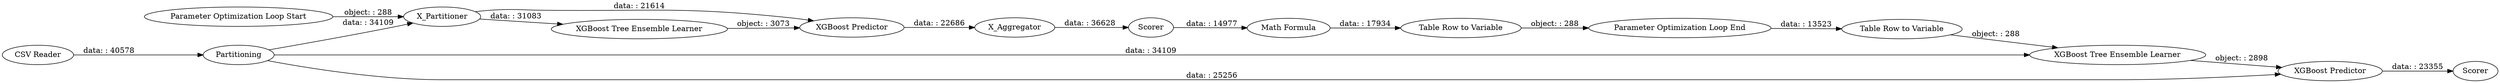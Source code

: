 digraph {
	"-8317358380419504109_1690" [label=Scorer]
	"-8317358380419504109_1667" [label="XGBoost Predictor"]
	"-8317358380419504109_1676" [label="XGBoost Tree Ensemble Learner"]
	"-8317358380419504109_1687" [label="Table Row to Variable"]
	"-8317358380419504109_1680" [label="XGBoost Tree Ensemble Learner"]
	"-8317358380419504109_1702" [label="Math Formula"]
	"-8317358380419504109_1677" [label=Scorer]
	"-8317358380419504109_1691" [label=X_Aggregator]
	"-8317358380419504109_1692" [label=X_Partitioner]
	"-8317358380419504109_1689" [label="CSV Reader"]
	"-8317358380419504109_1678" [label="XGBoost Predictor"]
	"-8317358380419504109_1670" [label="Table Row to Variable"]
	"-8317358380419504109_1673" [label="Parameter Optimization Loop Start"]
	"-8317358380419504109_1683" [label=Partitioning]
	"-8317358380419504109_1671" [label="Parameter Optimization Loop End"]
	"-8317358380419504109_1702" -> "-8317358380419504109_1687" [label="data: : 17934"]
	"-8317358380419504109_1683" -> "-8317358380419504109_1667" [label="data: : 25256"]
	"-8317358380419504109_1670" -> "-8317358380419504109_1676" [label="object: : 288"]
	"-8317358380419504109_1667" -> "-8317358380419504109_1677" [label="data: : 23355"]
	"-8317358380419504109_1671" -> "-8317358380419504109_1670" [label="data: : 13523"]
	"-8317358380419504109_1690" -> "-8317358380419504109_1702" [label="data: : 14977"]
	"-8317358380419504109_1689" -> "-8317358380419504109_1683" [label="data: : 40578"]
	"-8317358380419504109_1680" -> "-8317358380419504109_1678" [label="object: : 3073"]
	"-8317358380419504109_1692" -> "-8317358380419504109_1680" [label="data: : 31083"]
	"-8317358380419504109_1692" -> "-8317358380419504109_1678" [label="data: : 21614"]
	"-8317358380419504109_1676" -> "-8317358380419504109_1667" [label="object: : 2898"]
	"-8317358380419504109_1683" -> "-8317358380419504109_1692" [label="data: : 34109"]
	"-8317358380419504109_1678" -> "-8317358380419504109_1691" [label="data: : 22686"]
	"-8317358380419504109_1687" -> "-8317358380419504109_1671" [label="object: : 288"]
	"-8317358380419504109_1673" -> "-8317358380419504109_1692" [label="object: : 288"]
	"-8317358380419504109_1691" -> "-8317358380419504109_1690" [label="data: : 36628"]
	"-8317358380419504109_1683" -> "-8317358380419504109_1676" [label="data: : 34109"]
	rankdir=LR
}
